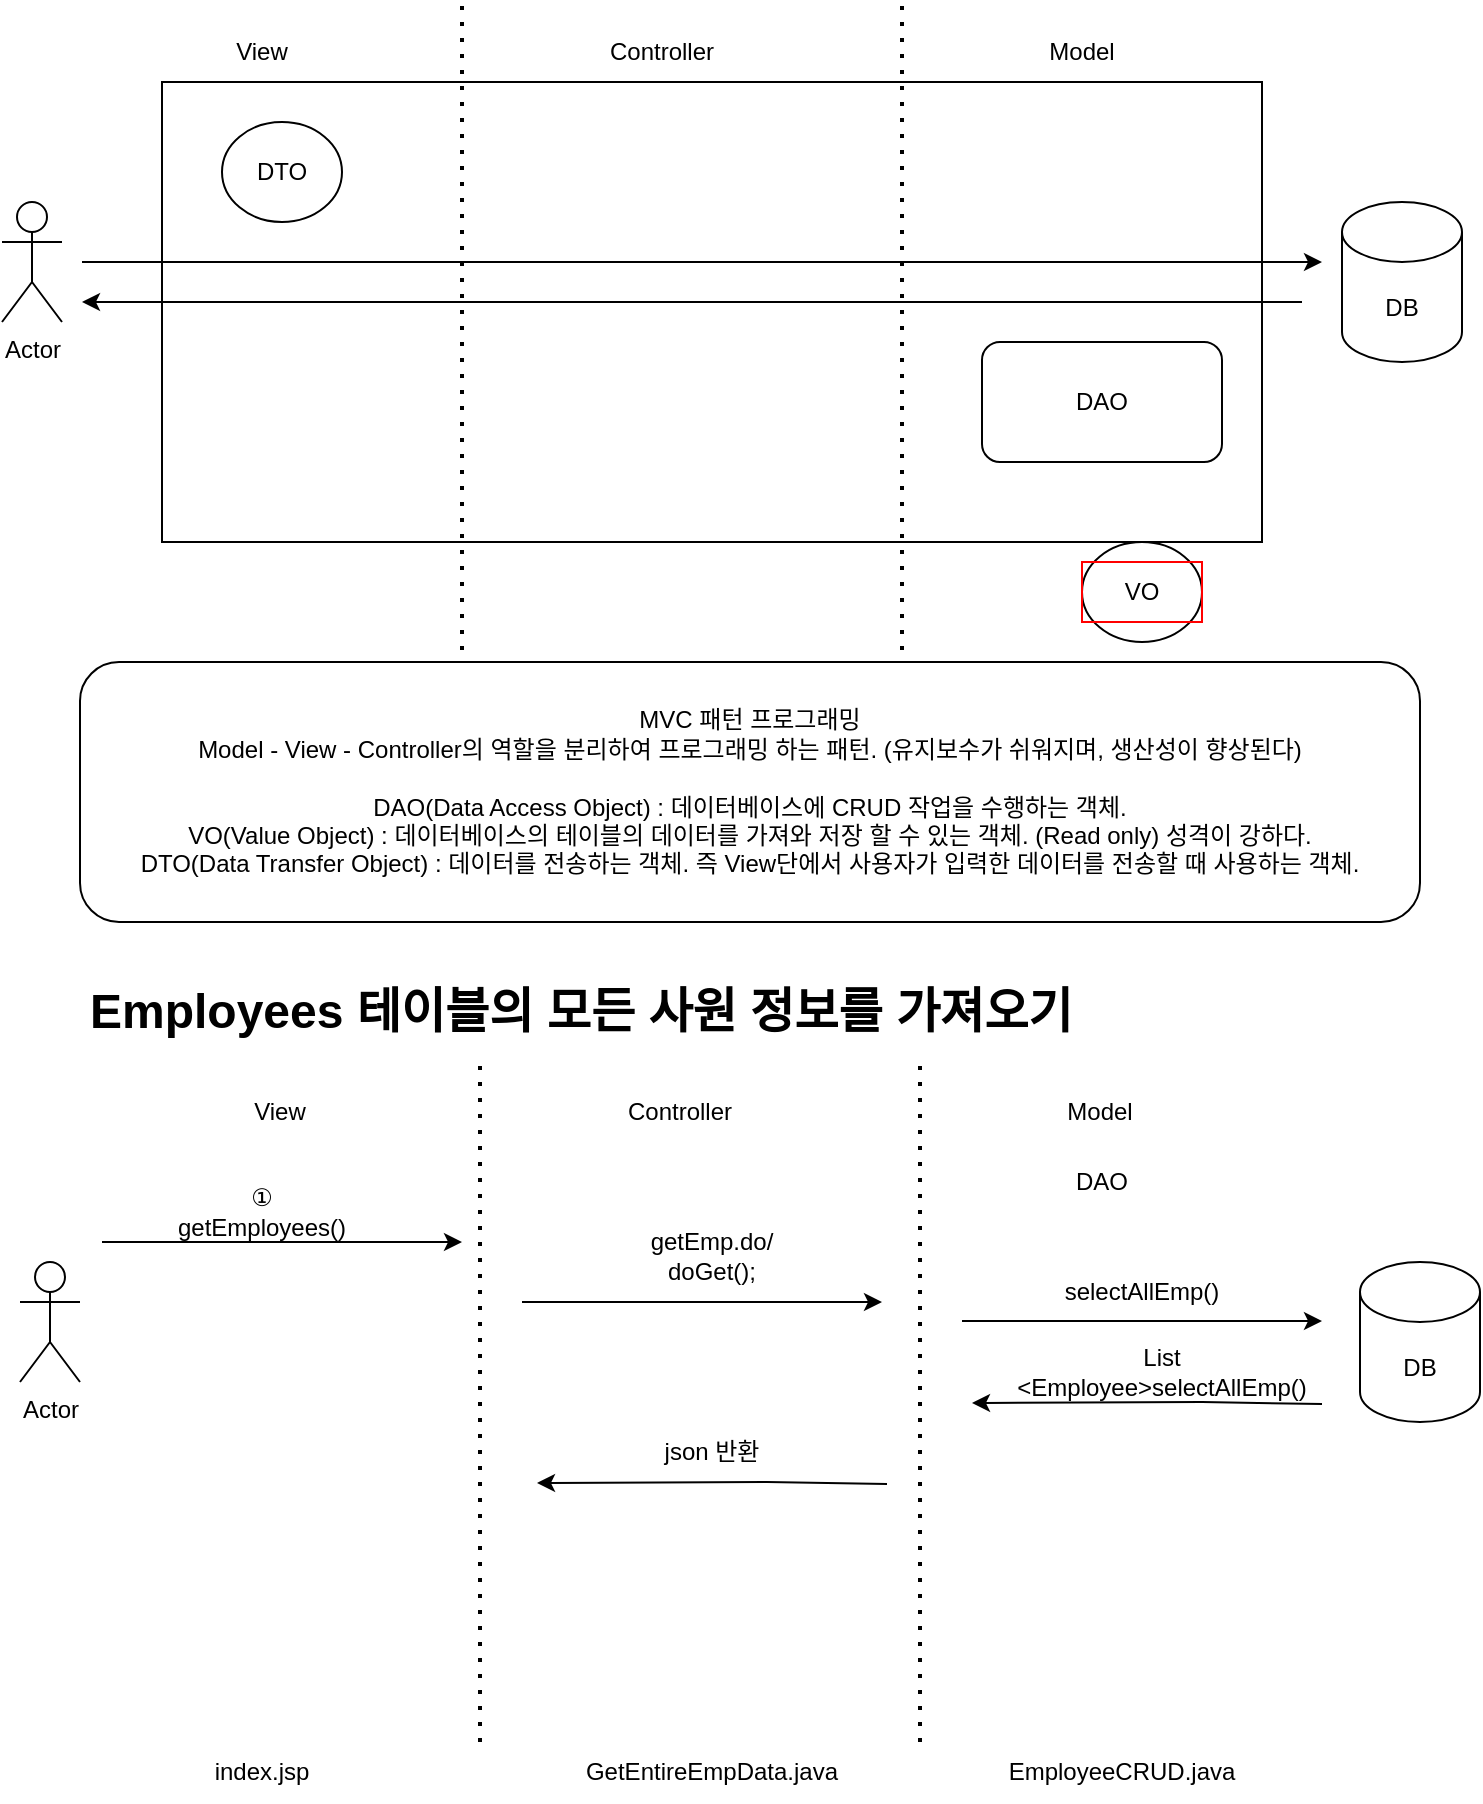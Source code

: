 <mxfile version="21.6.6" type="device">
  <diagram name="페이지-1" id="61entFZsblkPIEU7FtxZ">
    <mxGraphModel dx="1034" dy="478" grid="1" gridSize="10" guides="1" tooltips="1" connect="1" arrows="1" fold="1" page="1" pageScale="1" pageWidth="827" pageHeight="1169" math="0" shadow="0">
      <root>
        <mxCell id="0" />
        <mxCell id="1" parent="0" />
        <mxCell id="xTvLoYgl54Cp9gPIZNZ6-1" value="Actor" style="shape=umlActor;verticalLabelPosition=bottom;verticalAlign=top;html=1;outlineConnect=0;" parent="1" vertex="1">
          <mxGeometry x="40" y="140" width="30" height="60" as="geometry" />
        </mxCell>
        <mxCell id="xTvLoYgl54Cp9gPIZNZ6-2" value="DB" style="shape=cylinder3;whiteSpace=wrap;html=1;boundedLbl=1;backgroundOutline=1;size=15;" parent="1" vertex="1">
          <mxGeometry x="710" y="140" width="60" height="80" as="geometry" />
        </mxCell>
        <mxCell id="xTvLoYgl54Cp9gPIZNZ6-4" value="" style="rounded=0;whiteSpace=wrap;html=1;" parent="1" vertex="1">
          <mxGeometry x="120" y="80" width="550" height="230" as="geometry" />
        </mxCell>
        <mxCell id="xTvLoYgl54Cp9gPIZNZ6-5" value="" style="endArrow=none;dashed=1;html=1;dashPattern=1 3;strokeWidth=2;rounded=0;" parent="1" edge="1">
          <mxGeometry width="50" height="50" relative="1" as="geometry">
            <mxPoint x="270" y="380" as="sourcePoint" />
            <mxPoint x="270" y="40" as="targetPoint" />
          </mxGeometry>
        </mxCell>
        <mxCell id="xTvLoYgl54Cp9gPIZNZ6-6" value="View" style="text;html=1;strokeColor=none;fillColor=none;align=center;verticalAlign=middle;whiteSpace=wrap;rounded=0;" parent="1" vertex="1">
          <mxGeometry x="140" y="50" width="60" height="30" as="geometry" />
        </mxCell>
        <mxCell id="xTvLoYgl54Cp9gPIZNZ6-7" value="Controller" style="text;html=1;strokeColor=none;fillColor=none;align=center;verticalAlign=middle;whiteSpace=wrap;rounded=0;" parent="1" vertex="1">
          <mxGeometry x="340" y="50" width="60" height="30" as="geometry" />
        </mxCell>
        <mxCell id="xTvLoYgl54Cp9gPIZNZ6-8" value="" style="endArrow=none;dashed=1;html=1;dashPattern=1 3;strokeWidth=2;rounded=0;" parent="1" edge="1">
          <mxGeometry width="50" height="50" relative="1" as="geometry">
            <mxPoint x="490" y="380" as="sourcePoint" />
            <mxPoint x="490" y="40" as="targetPoint" />
          </mxGeometry>
        </mxCell>
        <mxCell id="xTvLoYgl54Cp9gPIZNZ6-9" value="Model" style="text;html=1;strokeColor=none;fillColor=none;align=center;verticalAlign=middle;whiteSpace=wrap;rounded=0;" parent="1" vertex="1">
          <mxGeometry x="550" y="50" width="60" height="30" as="geometry" />
        </mxCell>
        <mxCell id="xTvLoYgl54Cp9gPIZNZ6-10" value="" style="endArrow=classic;html=1;rounded=0;" parent="1" edge="1">
          <mxGeometry width="50" height="50" relative="1" as="geometry">
            <mxPoint x="80" y="170" as="sourcePoint" />
            <mxPoint x="700" y="170" as="targetPoint" />
          </mxGeometry>
        </mxCell>
        <mxCell id="xTvLoYgl54Cp9gPIZNZ6-11" value="" style="endArrow=classic;html=1;rounded=0;" parent="1" edge="1">
          <mxGeometry width="50" height="50" relative="1" as="geometry">
            <mxPoint x="690" y="190" as="sourcePoint" />
            <mxPoint x="80" y="190" as="targetPoint" />
          </mxGeometry>
        </mxCell>
        <mxCell id="xTvLoYgl54Cp9gPIZNZ6-12" value="" style="ellipse;whiteSpace=wrap;html=1;" parent="1" vertex="1">
          <mxGeometry x="580" y="310" width="60" height="50" as="geometry" />
        </mxCell>
        <mxCell id="xTvLoYgl54Cp9gPIZNZ6-13" value="VO" style="text;html=1;strokeColor=#FF0000;fillColor=none;align=center;verticalAlign=middle;whiteSpace=wrap;rounded=0;" parent="1" vertex="1">
          <mxGeometry x="580" y="320" width="60" height="30" as="geometry" />
        </mxCell>
        <mxCell id="xTvLoYgl54Cp9gPIZNZ6-14" value="DTO" style="ellipse;whiteSpace=wrap;html=1;" parent="1" vertex="1">
          <mxGeometry x="150" y="100" width="60" height="50" as="geometry" />
        </mxCell>
        <mxCell id="xTvLoYgl54Cp9gPIZNZ6-15" value="DAO" style="rounded=1;whiteSpace=wrap;html=1;" parent="1" vertex="1">
          <mxGeometry x="530" y="210" width="120" height="60" as="geometry" />
        </mxCell>
        <mxCell id="xTvLoYgl54Cp9gPIZNZ6-16" value="MVC 패턴 프로그래밍&lt;br&gt;Model - View - Controller의 역할을 분리하여 프로그래밍 하는 패턴. (유지보수가 쉬워지며, 생산성이 향상된다)&lt;br&gt;&lt;br&gt;DAO(Data Access Object) : 데이터베이스에 CRUD 작업을 수행하는 객체.&lt;br&gt;VO(Value Object) : 데이터베이스의 테이블의 데이터를 가져와 저장 할 수 있는 객체. (Read only) 성격이 강하다.&lt;br&gt;DTO(Data Transfer Object) : 데이터를 전송하는 객체. 즉 View단에서 사용자가 입력한 데이터를 전송할 때 사용하는 객체." style="rounded=1;whiteSpace=wrap;html=1;" parent="1" vertex="1">
          <mxGeometry x="79" y="370" width="670" height="130" as="geometry" />
        </mxCell>
        <mxCell id="xTvLoYgl54Cp9gPIZNZ6-17" value="Actor" style="shape=umlActor;verticalLabelPosition=bottom;verticalAlign=top;html=1;outlineConnect=0;" parent="1" vertex="1">
          <mxGeometry x="49" y="670" width="30" height="60" as="geometry" />
        </mxCell>
        <mxCell id="xTvLoYgl54Cp9gPIZNZ6-18" value="DB" style="shape=cylinder3;whiteSpace=wrap;html=1;boundedLbl=1;backgroundOutline=1;size=15;" parent="1" vertex="1">
          <mxGeometry x="719" y="670" width="60" height="80" as="geometry" />
        </mxCell>
        <mxCell id="xTvLoYgl54Cp9gPIZNZ6-20" value="" style="endArrow=none;dashed=1;html=1;dashPattern=1 3;strokeWidth=2;rounded=0;" parent="1" edge="1">
          <mxGeometry width="50" height="50" relative="1" as="geometry">
            <mxPoint x="279" y="910" as="sourcePoint" />
            <mxPoint x="279" y="570" as="targetPoint" />
          </mxGeometry>
        </mxCell>
        <mxCell id="xTvLoYgl54Cp9gPIZNZ6-21" value="View" style="text;html=1;strokeColor=none;fillColor=none;align=center;verticalAlign=middle;whiteSpace=wrap;rounded=0;" parent="1" vertex="1">
          <mxGeometry x="149" y="580" width="60" height="30" as="geometry" />
        </mxCell>
        <mxCell id="xTvLoYgl54Cp9gPIZNZ6-22" value="Controller" style="text;html=1;strokeColor=none;fillColor=none;align=center;verticalAlign=middle;whiteSpace=wrap;rounded=0;" parent="1" vertex="1">
          <mxGeometry x="349" y="580" width="60" height="30" as="geometry" />
        </mxCell>
        <mxCell id="xTvLoYgl54Cp9gPIZNZ6-23" value="" style="endArrow=none;dashed=1;html=1;dashPattern=1 3;strokeWidth=2;rounded=0;" parent="1" edge="1">
          <mxGeometry width="50" height="50" relative="1" as="geometry">
            <mxPoint x="499" y="910" as="sourcePoint" />
            <mxPoint x="499" y="570" as="targetPoint" />
          </mxGeometry>
        </mxCell>
        <mxCell id="xTvLoYgl54Cp9gPIZNZ6-24" value="Model" style="text;html=1;strokeColor=none;fillColor=none;align=center;verticalAlign=middle;whiteSpace=wrap;rounded=0;" parent="1" vertex="1">
          <mxGeometry x="559" y="580" width="60" height="30" as="geometry" />
        </mxCell>
        <mxCell id="xTvLoYgl54Cp9gPIZNZ6-31" value="&lt;h1&gt;Employees 테이블의 모든 사원 정보를 가져오기&lt;/h1&gt;" style="text;html=1;strokeColor=none;fillColor=none;spacing=5;spacingTop=-20;whiteSpace=wrap;overflow=hidden;rounded=0;" parent="1" vertex="1">
          <mxGeometry x="79" y="525" width="651" height="120" as="geometry" />
        </mxCell>
        <mxCell id="xTvLoYgl54Cp9gPIZNZ6-32" value="index.jsp" style="text;html=1;strokeColor=none;fillColor=none;align=center;verticalAlign=middle;whiteSpace=wrap;rounded=0;" parent="1" vertex="1">
          <mxGeometry x="140" y="910" width="60" height="30" as="geometry" />
        </mxCell>
        <mxCell id="xTvLoYgl54Cp9gPIZNZ6-33" value="" style="endArrow=classic;html=1;rounded=0;" parent="1" edge="1">
          <mxGeometry width="50" height="50" relative="1" as="geometry">
            <mxPoint x="90" y="660" as="sourcePoint" />
            <mxPoint x="270" y="660" as="targetPoint" />
            <Array as="points">
              <mxPoint x="190" y="660" />
            </Array>
          </mxGeometry>
        </mxCell>
        <mxCell id="xTvLoYgl54Cp9gPIZNZ6-34" value="① getEmployees()" style="text;html=1;strokeColor=none;fillColor=none;align=center;verticalAlign=middle;whiteSpace=wrap;rounded=0;" parent="1" vertex="1">
          <mxGeometry x="140" y="630" width="60" height="30" as="geometry" />
        </mxCell>
        <mxCell id="xTvLoYgl54Cp9gPIZNZ6-35" value="" style="endArrow=classic;html=1;rounded=0;" parent="1" edge="1">
          <mxGeometry width="50" height="50" relative="1" as="geometry">
            <mxPoint x="300" y="690" as="sourcePoint" />
            <mxPoint x="480" y="690" as="targetPoint" />
            <Array as="points">
              <mxPoint x="400" y="690" />
            </Array>
          </mxGeometry>
        </mxCell>
        <mxCell id="xTvLoYgl54Cp9gPIZNZ6-36" value="&lt;br&gt;getEmp.do/&lt;br&gt;doGet();" style="text;html=1;strokeColor=none;fillColor=none;align=center;verticalAlign=middle;whiteSpace=wrap;rounded=0;" parent="1" vertex="1">
          <mxGeometry x="365" y="645" width="60" height="30" as="geometry" />
        </mxCell>
        <mxCell id="xTvLoYgl54Cp9gPIZNZ6-37" value="GetEntireEmpData.java" style="text;html=1;strokeColor=none;fillColor=none;align=center;verticalAlign=middle;whiteSpace=wrap;rounded=0;" parent="1" vertex="1">
          <mxGeometry x="365" y="910" width="60" height="30" as="geometry" />
        </mxCell>
        <mxCell id="xTvLoYgl54Cp9gPIZNZ6-39" value="DAO" style="text;html=1;strokeColor=none;fillColor=none;align=center;verticalAlign=middle;whiteSpace=wrap;rounded=0;" parent="1" vertex="1">
          <mxGeometry x="560" y="615" width="60" height="30" as="geometry" />
        </mxCell>
        <mxCell id="v9kQB6_y0WHk_5L7APys-1" value="EmployeeCRUD.java" style="text;html=1;strokeColor=none;fillColor=none;align=center;verticalAlign=middle;whiteSpace=wrap;rounded=0;" vertex="1" parent="1">
          <mxGeometry x="570" y="910" width="60" height="30" as="geometry" />
        </mxCell>
        <mxCell id="v9kQB6_y0WHk_5L7APys-2" value="" style="endArrow=classic;html=1;rounded=0;" edge="1" parent="1">
          <mxGeometry width="50" height="50" relative="1" as="geometry">
            <mxPoint x="520" y="699.5" as="sourcePoint" />
            <mxPoint x="700" y="699.5" as="targetPoint" />
            <Array as="points">
              <mxPoint x="620" y="699.5" />
            </Array>
          </mxGeometry>
        </mxCell>
        <mxCell id="v9kQB6_y0WHk_5L7APys-3" value="selectAllEmp()" style="text;html=1;strokeColor=none;fillColor=none;align=center;verticalAlign=middle;whiteSpace=wrap;rounded=0;" vertex="1" parent="1">
          <mxGeometry x="580" y="670" width="60" height="30" as="geometry" />
        </mxCell>
        <mxCell id="v9kQB6_y0WHk_5L7APys-4" value="" style="endArrow=classic;html=1;rounded=0;" edge="1" parent="1">
          <mxGeometry width="50" height="50" relative="1" as="geometry">
            <mxPoint x="700" y="741" as="sourcePoint" />
            <mxPoint x="525" y="740.5" as="targetPoint" />
            <Array as="points">
              <mxPoint x="640" y="740" />
            </Array>
          </mxGeometry>
        </mxCell>
        <mxCell id="v9kQB6_y0WHk_5L7APys-5" value="List &amp;lt;Employee&amp;gt;selectAllEmp()" style="text;html=1;strokeColor=none;fillColor=none;align=center;verticalAlign=middle;whiteSpace=wrap;rounded=0;" vertex="1" parent="1">
          <mxGeometry x="590" y="710" width="60" height="30" as="geometry" />
        </mxCell>
        <mxCell id="v9kQB6_y0WHk_5L7APys-7" value="" style="endArrow=classic;html=1;rounded=0;" edge="1" parent="1">
          <mxGeometry width="50" height="50" relative="1" as="geometry">
            <mxPoint x="482.5" y="781" as="sourcePoint" />
            <mxPoint x="307.5" y="780.5" as="targetPoint" />
            <Array as="points">
              <mxPoint x="422.5" y="780" />
            </Array>
          </mxGeometry>
        </mxCell>
        <mxCell id="v9kQB6_y0WHk_5L7APys-8" value="json 반환" style="text;html=1;strokeColor=none;fillColor=none;align=center;verticalAlign=middle;whiteSpace=wrap;rounded=0;" vertex="1" parent="1">
          <mxGeometry x="365" y="750" width="60" height="30" as="geometry" />
        </mxCell>
      </root>
    </mxGraphModel>
  </diagram>
</mxfile>
